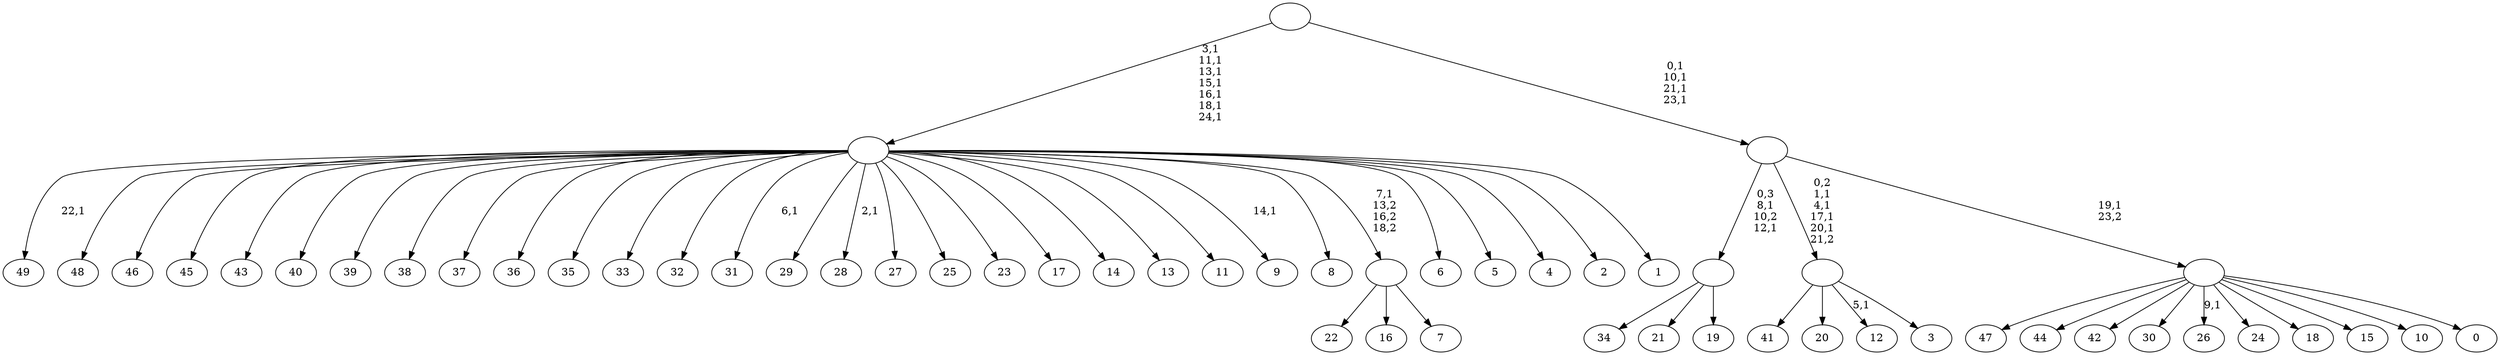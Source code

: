 digraph T {
	75 [label="49"]
	73 [label="48"]
	72 [label="47"]
	71 [label="46"]
	70 [label="45"]
	69 [label="44"]
	68 [label="43"]
	67 [label="42"]
	66 [label="41"]
	65 [label="40"]
	64 [label="39"]
	63 [label="38"]
	62 [label="37"]
	61 [label="36"]
	60 [label="35"]
	59 [label="34"]
	58 [label="33"]
	57 [label="32"]
	56 [label="31"]
	54 [label="30"]
	53 [label="29"]
	52 [label="28"]
	50 [label="27"]
	49 [label="26"]
	47 [label="25"]
	46 [label="24"]
	45 [label="23"]
	44 [label="22"]
	43 [label="21"]
	42 [label="20"]
	41 [label="19"]
	40 [label=""]
	38 [label="18"]
	37 [label="17"]
	36 [label="16"]
	35 [label="15"]
	34 [label="14"]
	33 [label="13"]
	32 [label="12"]
	30 [label="11"]
	29 [label="10"]
	28 [label="9"]
	26 [label="8"]
	25 [label="7"]
	24 [label=""]
	23 [label="6"]
	22 [label="5"]
	21 [label="4"]
	20 [label="3"]
	19 [label=""]
	15 [label="2"]
	14 [label="1"]
	13 [label=""]
	6 [label="0"]
	5 [label=""]
	4 [label=""]
	0 [label=""]
	40 -> 59 [label=""]
	40 -> 43 [label=""]
	40 -> 41 [label=""]
	24 -> 44 [label=""]
	24 -> 36 [label=""]
	24 -> 25 [label=""]
	19 -> 32 [label="5,1"]
	19 -> 66 [label=""]
	19 -> 42 [label=""]
	19 -> 20 [label=""]
	13 -> 28 [label="14,1"]
	13 -> 52 [label="2,1"]
	13 -> 56 [label="6,1"]
	13 -> 75 [label="22,1"]
	13 -> 73 [label=""]
	13 -> 71 [label=""]
	13 -> 70 [label=""]
	13 -> 68 [label=""]
	13 -> 65 [label=""]
	13 -> 64 [label=""]
	13 -> 63 [label=""]
	13 -> 62 [label=""]
	13 -> 61 [label=""]
	13 -> 60 [label=""]
	13 -> 58 [label=""]
	13 -> 57 [label=""]
	13 -> 53 [label=""]
	13 -> 50 [label=""]
	13 -> 47 [label=""]
	13 -> 45 [label=""]
	13 -> 37 [label=""]
	13 -> 34 [label=""]
	13 -> 33 [label=""]
	13 -> 30 [label=""]
	13 -> 26 [label=""]
	13 -> 24 [label="7,1\n13,2\n16,2\n18,2"]
	13 -> 23 [label=""]
	13 -> 22 [label=""]
	13 -> 21 [label=""]
	13 -> 15 [label=""]
	13 -> 14 [label=""]
	5 -> 49 [label="9,1"]
	5 -> 72 [label=""]
	5 -> 69 [label=""]
	5 -> 67 [label=""]
	5 -> 54 [label=""]
	5 -> 46 [label=""]
	5 -> 38 [label=""]
	5 -> 35 [label=""]
	5 -> 29 [label=""]
	5 -> 6 [label=""]
	4 -> 19 [label="0,2\n1,1\n4,1\n17,1\n20,1\n21,2"]
	4 -> 40 [label="0,3\n8,1\n10,2\n12,1"]
	4 -> 5 [label="19,1\n23,2"]
	0 -> 4 [label="0,1\n10,1\n21,1\n23,1"]
	0 -> 13 [label="3,1\n11,1\n13,1\n15,1\n16,1\n18,1\n24,1"]
}
